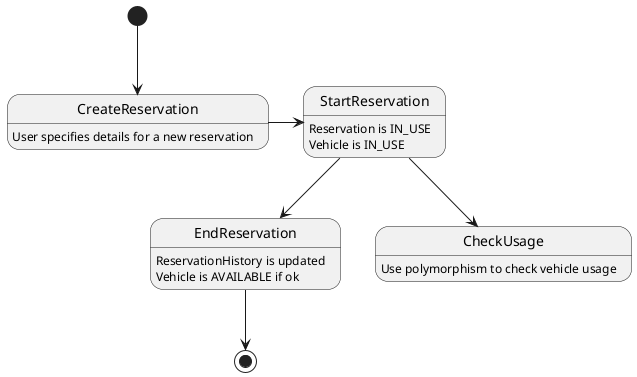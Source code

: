 @startuml

[*] --> CreateReservation
CreateReservation : User specifies details for a new reservation
CreateReservation -> StartReservation

StartReservation --> EndReservation
StartReservation : Reservation is IN_USE
StartReservation : Vehicle is IN_USE

StartReservation --> CheckUsage
CheckUsage : Use polymorphism to check vehicle usage

EndReservation --> [*]
EndReservation : ReservationHistory is updated
EndReservation : Vehicle is AVAILABLE if ok

@enduml
